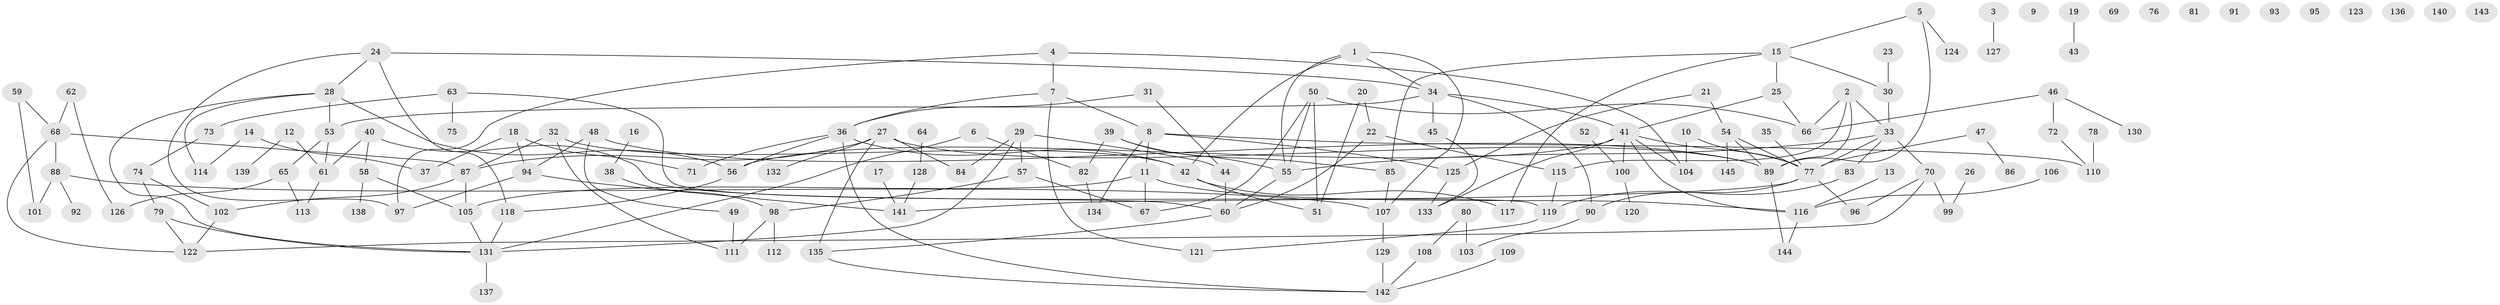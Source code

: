// coarse degree distribution, {20: 0.03125, 5: 0.03125, 4: 0.25, 11: 0.03125, 3: 0.25, 2: 0.21875, 6: 0.0625, 1: 0.125}
// Generated by graph-tools (version 1.1) at 2025/48/03/04/25 22:48:03]
// undirected, 145 vertices, 192 edges
graph export_dot {
  node [color=gray90,style=filled];
  1;
  2;
  3;
  4;
  5;
  6;
  7;
  8;
  9;
  10;
  11;
  12;
  13;
  14;
  15;
  16;
  17;
  18;
  19;
  20;
  21;
  22;
  23;
  24;
  25;
  26;
  27;
  28;
  29;
  30;
  31;
  32;
  33;
  34;
  35;
  36;
  37;
  38;
  39;
  40;
  41;
  42;
  43;
  44;
  45;
  46;
  47;
  48;
  49;
  50;
  51;
  52;
  53;
  54;
  55;
  56;
  57;
  58;
  59;
  60;
  61;
  62;
  63;
  64;
  65;
  66;
  67;
  68;
  69;
  70;
  71;
  72;
  73;
  74;
  75;
  76;
  77;
  78;
  79;
  80;
  81;
  82;
  83;
  84;
  85;
  86;
  87;
  88;
  89;
  90;
  91;
  92;
  93;
  94;
  95;
  96;
  97;
  98;
  99;
  100;
  101;
  102;
  103;
  104;
  105;
  106;
  107;
  108;
  109;
  110;
  111;
  112;
  113;
  114;
  115;
  116;
  117;
  118;
  119;
  120;
  121;
  122;
  123;
  124;
  125;
  126;
  127;
  128;
  129;
  130;
  131;
  132;
  133;
  134;
  135;
  136;
  137;
  138;
  139;
  140;
  141;
  142;
  143;
  144;
  145;
  1 -- 34;
  1 -- 42;
  1 -- 55;
  1 -- 107;
  2 -- 33;
  2 -- 66;
  2 -- 89;
  2 -- 115;
  3 -- 127;
  4 -- 7;
  4 -- 97;
  4 -- 104;
  5 -- 15;
  5 -- 89;
  5 -- 124;
  6 -- 82;
  6 -- 131;
  7 -- 8;
  7 -- 36;
  7 -- 121;
  8 -- 11;
  8 -- 110;
  8 -- 125;
  8 -- 134;
  10 -- 77;
  10 -- 104;
  11 -- 67;
  11 -- 105;
  11 -- 116;
  12 -- 61;
  12 -- 139;
  13 -- 116;
  14 -- 37;
  14 -- 114;
  15 -- 25;
  15 -- 30;
  15 -- 85;
  15 -- 117;
  16 -- 38;
  17 -- 141;
  18 -- 37;
  18 -- 71;
  18 -- 94;
  19 -- 43;
  20 -- 22;
  20 -- 51;
  21 -- 54;
  21 -- 125;
  22 -- 60;
  22 -- 115;
  23 -- 30;
  24 -- 28;
  24 -- 34;
  24 -- 97;
  24 -- 118;
  25 -- 41;
  25 -- 66;
  26 -- 99;
  27 -- 84;
  27 -- 87;
  27 -- 89;
  27 -- 132;
  27 -- 135;
  28 -- 53;
  28 -- 56;
  28 -- 114;
  28 -- 131;
  29 -- 44;
  29 -- 57;
  29 -- 84;
  29 -- 131;
  30 -- 33;
  31 -- 36;
  31 -- 44;
  32 -- 42;
  32 -- 87;
  32 -- 111;
  33 -- 55;
  33 -- 70;
  33 -- 77;
  33 -- 83;
  34 -- 41;
  34 -- 45;
  34 -- 53;
  34 -- 90;
  35 -- 77;
  36 -- 42;
  36 -- 56;
  36 -- 71;
  36 -- 142;
  38 -- 98;
  39 -- 55;
  39 -- 82;
  39 -- 85;
  40 -- 58;
  40 -- 60;
  40 -- 61;
  41 -- 56;
  41 -- 77;
  41 -- 100;
  41 -- 104;
  41 -- 116;
  41 -- 133;
  42 -- 51;
  42 -- 117;
  44 -- 60;
  45 -- 133;
  46 -- 66;
  46 -- 72;
  46 -- 130;
  47 -- 77;
  47 -- 86;
  48 -- 49;
  48 -- 89;
  48 -- 94;
  49 -- 111;
  50 -- 51;
  50 -- 55;
  50 -- 66;
  50 -- 67;
  52 -- 100;
  53 -- 61;
  53 -- 65;
  54 -- 77;
  54 -- 89;
  54 -- 145;
  55 -- 60;
  56 -- 118;
  57 -- 67;
  57 -- 98;
  58 -- 105;
  58 -- 138;
  59 -- 68;
  59 -- 101;
  60 -- 135;
  61 -- 113;
  62 -- 68;
  62 -- 126;
  63 -- 73;
  63 -- 75;
  63 -- 119;
  64 -- 128;
  65 -- 113;
  65 -- 126;
  68 -- 87;
  68 -- 88;
  68 -- 122;
  70 -- 96;
  70 -- 99;
  70 -- 122;
  72 -- 110;
  73 -- 74;
  74 -- 79;
  74 -- 102;
  77 -- 90;
  77 -- 96;
  77 -- 141;
  78 -- 110;
  79 -- 122;
  79 -- 131;
  80 -- 103;
  80 -- 108;
  82 -- 134;
  83 -- 119;
  85 -- 107;
  87 -- 102;
  87 -- 105;
  88 -- 92;
  88 -- 101;
  88 -- 107;
  89 -- 144;
  90 -- 103;
  94 -- 97;
  94 -- 141;
  98 -- 111;
  98 -- 112;
  100 -- 120;
  102 -- 122;
  105 -- 131;
  106 -- 116;
  107 -- 129;
  108 -- 142;
  109 -- 142;
  115 -- 119;
  116 -- 144;
  118 -- 131;
  119 -- 121;
  125 -- 133;
  128 -- 141;
  129 -- 142;
  131 -- 137;
  135 -- 142;
}
